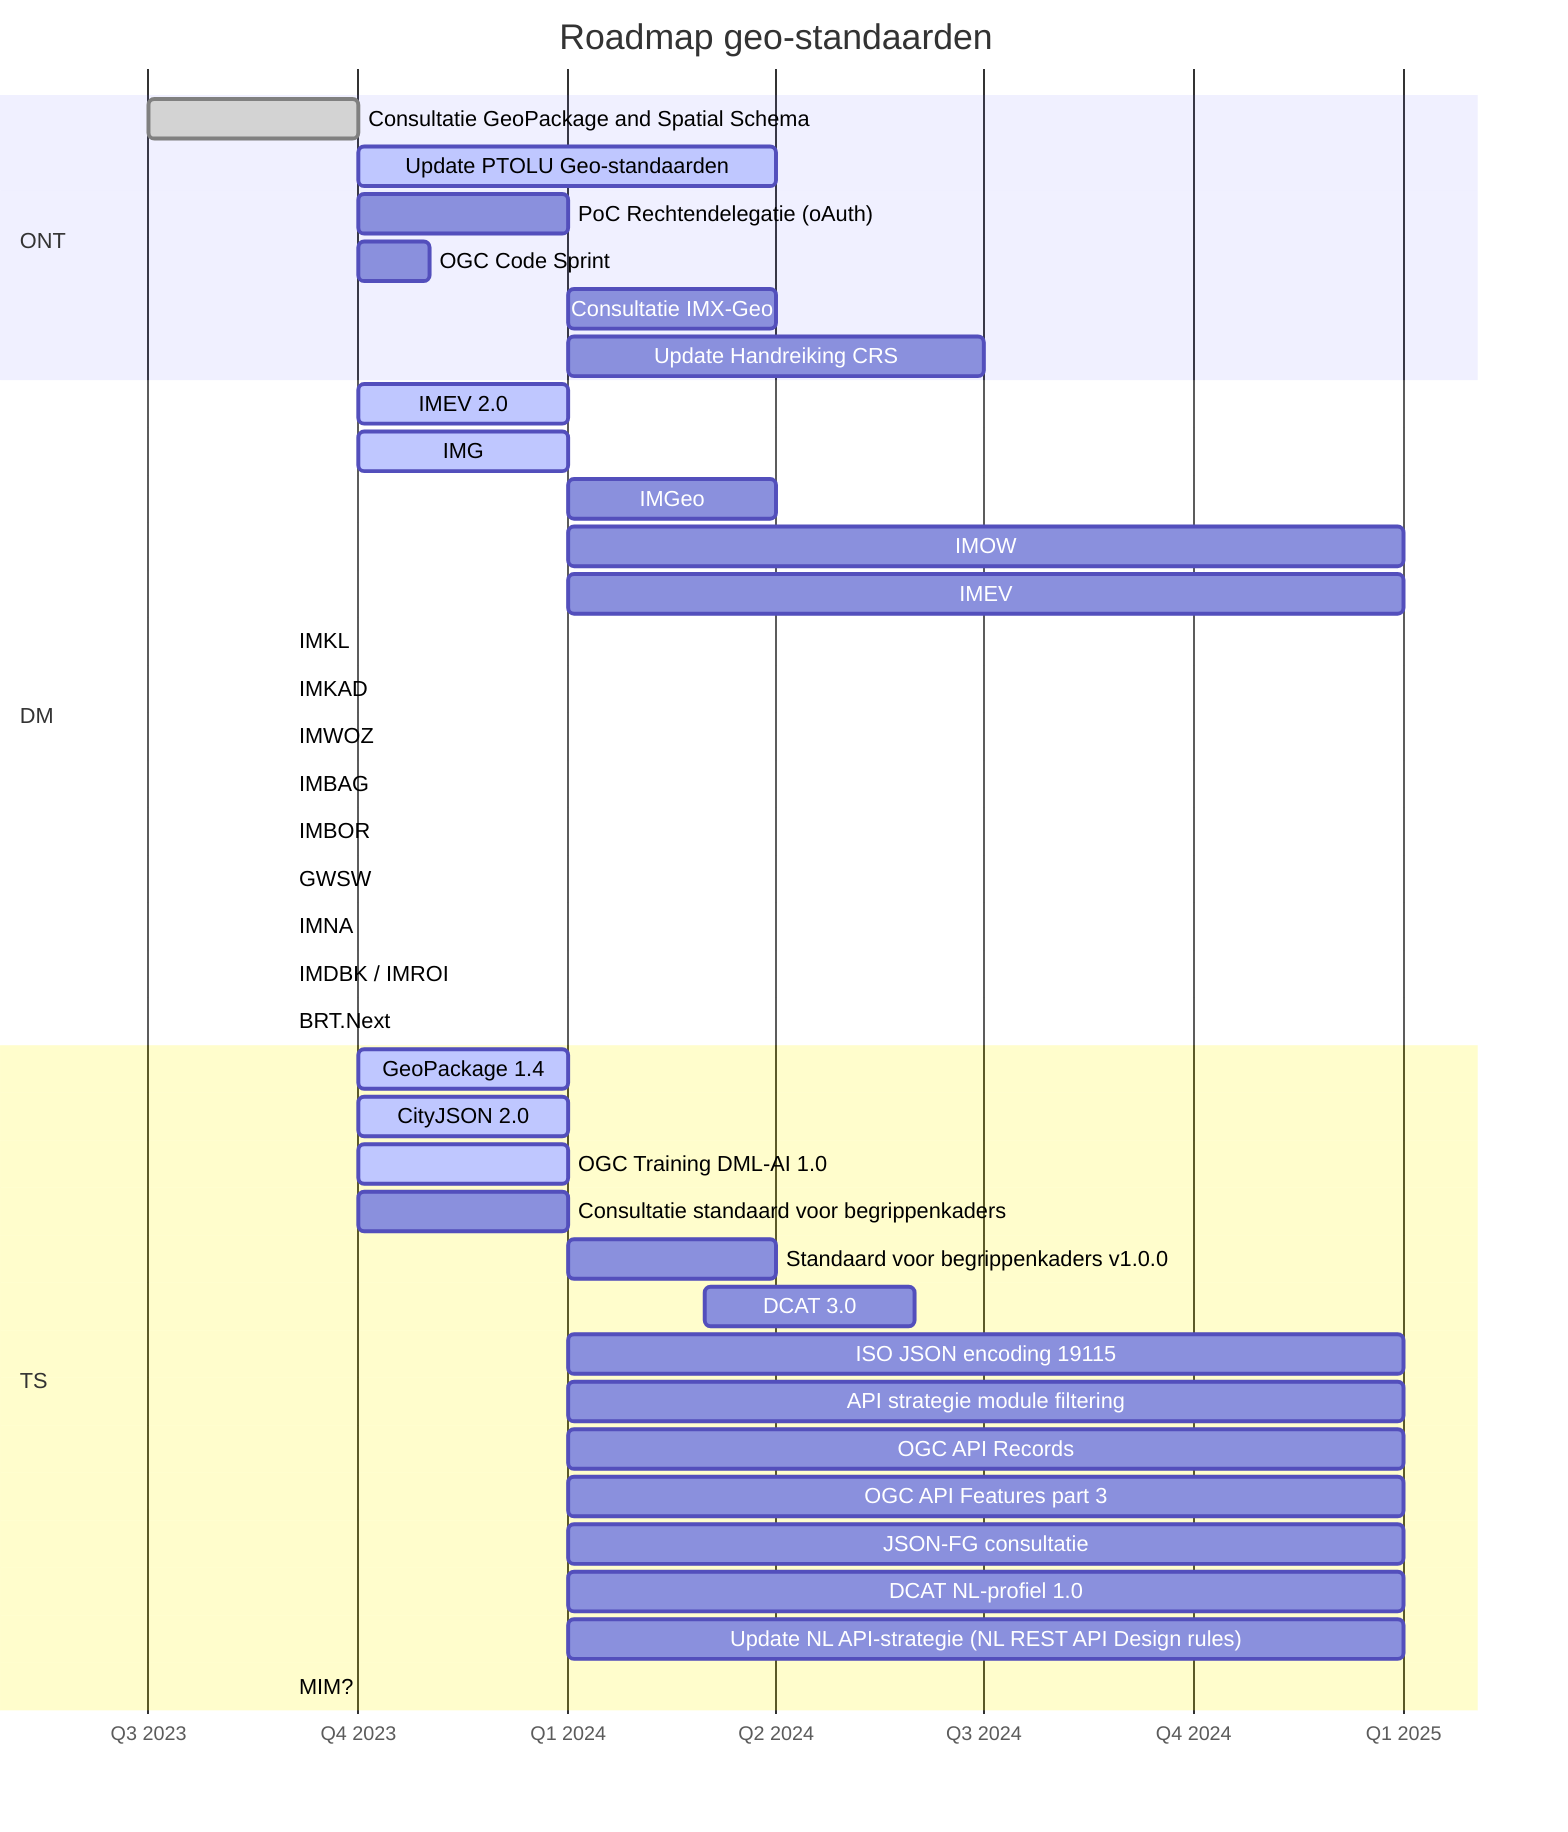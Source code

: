 gantt
    title Roadmap geo-standaarden
    dateFormat YYYY-M
    axisFormat Q%q %Y
    tickInterval 3month
    section ONT
        Consultatie GeoPackage and Spatial Schema   :done,      2023-07, 3M
        Update PTOLU Geo-standaarden                :active,    2023-10, 6M
        PoC Rechtendelegatie (oAuth)                :           2023-10, 3M
        OGC Code Sprint                             :           2023-10, 1M
        
        Consultatie IMX-Geo                         :           2024-01, 3M
        Update Handreiking CRS                      :           2024-01, 6M
        
    section DM        
        IMEV 2.0                                    :active,    2023-10, 3M
        IMG                                         :active,    2023-10, 3M
        IMGeo: Modellering basisobjecten en koppelen sectordata:active,    2024-01, 3M
        IMOW                                        :           2024-01, 12M
        IMEV                                        :           2024-01, 12M
        IMKL                                        :           2023-09, 
        IMKAD                                       :           2023-09, 
        IMWOZ                                       :           2023-09, 
        IMBAG                                       :           2023-09, 
        IMBOR                                       :           2023-09, 
        GWSW                                        :           2023-09, 
        IMNA                                        :           2023-09, 
        IMDBK / IMROI                               :           2023-09, 
        BRT.Next                                    :           2023-09, 

    section TS
        GeoPackage 1.4                              :active,    2023-10, 3M
        CityJSON 2.0                                :active,    2023-10, 3M
        OGC Training DML-AI 1.0                     :active,    2023-10, 3M
        Consultatie standaard voor begrippenkaders  :           2023-10, 3M
        Standaard voor begrippenkaders v1.0.0       :           2024-01, 3M
        DCAT 3.0                                    :           2024-03, 3M 
        ISO JSON encoding 19115                     :           2024-01, 12M
        API strategie module filtering              :           2024-01, 12M
        OGC API Records                             :           2024-01, 12M
        OGC API Features part 3                     :           2024-01, 12M
        JSON-FG consultatie                         :           2024-01, 12M
        DCAT NL-profiel 1.0                         :           2024-01, 12M
        Update NL API-strategie (NL REST API Design rules) :    2024-01, 12M        
        MIM?                                               :    2023-09,